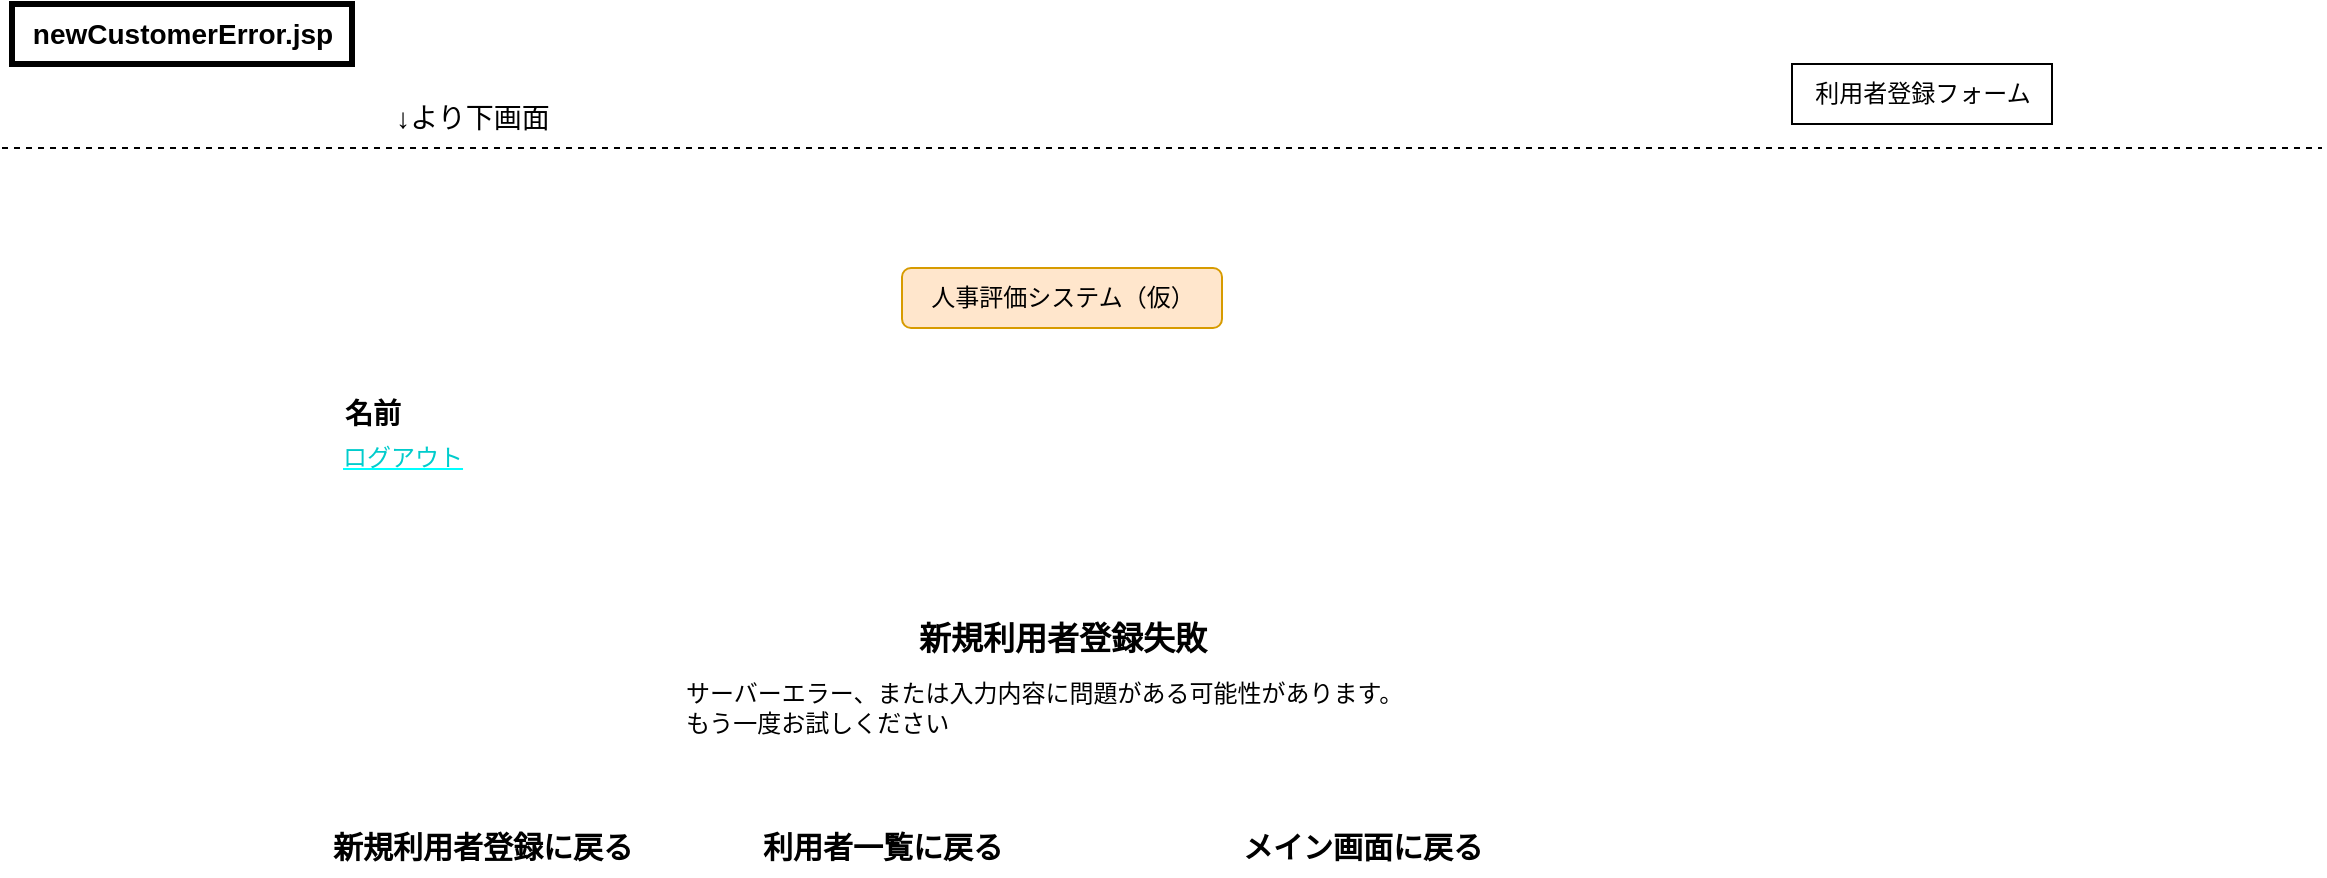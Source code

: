 <mxfile>
    <diagram id="myyLHB51UO-aXW6WOLaH" name="ページ1">
        <mxGraphModel dx="1386" dy="787" grid="1" gridSize="10" guides="1" tooltips="1" connect="1" arrows="1" fold="1" page="1" pageScale="1" pageWidth="1169" pageHeight="827" math="0" shadow="0">
            <root>
                <mxCell id="0"/>
                <mxCell id="1" parent="0"/>
                <mxCell id="2" value="&lt;span style=&quot;font-size: 14px;&quot;&gt;&lt;b&gt;newCustomerError.jsp&lt;/b&gt;&lt;/span&gt;" style="text;html=1;align=center;verticalAlign=middle;resizable=0;points=[];autosize=1;strokeColor=default;fillColor=none;strokeWidth=3;" parent="1" vertex="1">
                    <mxGeometry x="5" y="8" width="170" height="30" as="geometry"/>
                </mxCell>
                <mxCell id="3" value="" style="endArrow=none;dashed=1;html=1;" parent="1" edge="1">
                    <mxGeometry width="50" height="50" relative="1" as="geometry">
                        <mxPoint y="80" as="sourcePoint"/>
                        <mxPoint x="1160" y="80" as="targetPoint"/>
                    </mxGeometry>
                </mxCell>
                <mxCell id="4" value="&lt;font style=&quot;font-size: 14px;&quot;&gt;↓より下画面&lt;/font&gt;" style="text;html=1;align=center;verticalAlign=middle;resizable=0;points=[];autosize=1;strokeColor=none;fillColor=none;" parent="1" vertex="1">
                    <mxGeometry x="185" y="50" width="100" height="30" as="geometry"/>
                </mxCell>
                <mxCell id="6" value="人事評価システム（仮）" style="text;html=1;align=center;verticalAlign=middle;resizable=0;points=[];autosize=1;strokeColor=#d79b00;fillColor=#ffe6cc;labelBackgroundColor=none;rounded=1;" parent="1" vertex="1">
                    <mxGeometry x="450" y="140" width="160" height="30" as="geometry"/>
                </mxCell>
                <mxCell id="26" value="&lt;b&gt;&lt;font style=&quot;font-size: 14px;&quot;&gt;名前&lt;/font&gt;&lt;/b&gt;" style="text;html=1;align=center;verticalAlign=middle;resizable=0;points=[];autosize=1;strokeColor=none;fillColor=none;" parent="1" vertex="1">
                    <mxGeometry x="160" y="198" width="50" height="30" as="geometry"/>
                </mxCell>
                <mxCell id="28" value="利用者登録フォーム" style="text;html=1;align=center;verticalAlign=middle;resizable=0;points=[];autosize=1;strokeColor=default;fillColor=none;" parent="1" vertex="1">
                    <mxGeometry x="895" y="38" width="130" height="30" as="geometry"/>
                </mxCell>
                <mxCell id="48" value="&lt;u&gt;&lt;font style=&quot;color: rgb(0, 204, 204);&quot;&gt;ログアウト&lt;/font&gt;&lt;/u&gt;" style="text;html=1;align=center;verticalAlign=middle;resizable=0;points=[];autosize=1;fontColor=#00FFFF;" parent="1" vertex="1">
                    <mxGeometry x="160" y="220" width="80" height="30" as="geometry"/>
                </mxCell>
                <mxCell id="49" value="&lt;font style=&quot;font-size: 15px;&quot;&gt;&lt;b&gt;利用者一覧に戻る&lt;/b&gt;&lt;/font&gt;" style="text;html=1;align=center;verticalAlign=middle;resizable=0;points=[];autosize=1;strokeColor=none;fillColor=none;" parent="1" vertex="1">
                    <mxGeometry x="370" y="414" width="140" height="30" as="geometry"/>
                </mxCell>
                <mxCell id="101" value="&lt;span style=&quot;font-size: 15px;&quot;&gt;&lt;b&gt;メイン画面に戻る&lt;/b&gt;&lt;/span&gt;" style="text;html=1;align=center;verticalAlign=middle;resizable=0;points=[];autosize=1;strokeColor=none;fillColor=none;" parent="1" vertex="1">
                    <mxGeometry x="610" y="414" width="140" height="30" as="geometry"/>
                </mxCell>
                <mxCell id="102" value="&lt;b&gt;&lt;font style=&quot;font-size: 16px;&quot;&gt;新規利用者登録失敗&lt;/font&gt;&lt;/b&gt;" style="text;html=1;align=center;verticalAlign=middle;resizable=0;points=[];autosize=1;strokeColor=none;fillColor=none;" parent="1" vertex="1">
                    <mxGeometry x="445" y="310" width="170" height="30" as="geometry"/>
                </mxCell>
                <mxCell id="104" value="&lt;span style=&quot;font-family: monospace; font-size: 0px; text-align: start;&quot;&gt;%3CmxGraphModel%3E%3Croot%3E%3CmxCell%20id%3D%220%22%2F%3E%3CmxCell%20id%3D%221%22%20parent%3D%220%22%2F%3E%3CmxCell%20id%3D%222%22%20value%3D%22%26lt%3Bspan%20style%3D%26quot%3Bpadding%3A%200px%200px%200px%202px%3B%26quot%3B%26gt%3B%26lt%3Bspan%20style%3D%26quot%3Bcolor%3A%20rgb(204%2C%20204%2C%20204)%3B%20font-family%3A%20%26amp%3Bquot%3B%EF%BC%AD%EF%BC%B3%20%E3%82%B4%E3%82%B7%E3%83%83%E3%82%AF%26amp%3Bquot%3B%3B%20font-size%3A%209pt%3B%20white-space-collapse%3A%20preserve%3B%26quot%3B%26gt%3B%26lt%3Bspan%20style%3D%26quot%3Bcolor%3A%20rgb(217%2C%20232%2C%20247)%3B%26quot%3B%26gt%3B%E3%82%B5%E3%83%BC%E3%83%90%E3%83%BC%E3%82%A8%E3%83%A9%E3%83%BC%E3%80%81%E3%81%BE%E3%81%9F%E3%81%AF%E5%85%A5%E5%8A%9B%E5%86%85%E5%AE%B9%E3%81%AB%E5%95%8F%E9%A1%8C%E3%81%8C%E3%81%82%E3%82%8B%E5%8F%AF%E8%83%BD%E6%80%A7%E3%81%8C%E3%81%82%E3%82%8A%E3%81%BE%E3%81%99%E3%80%82%26lt%3B%2Fspan%26gt%3B%26lt%3B%2Fspan%26gt%3B%26lt%3B%2Fspan%26gt%3B%22%20style%3D%22text%3Bhtml%3D1%3Balign%3Dcenter%3BverticalAlign%3Dmiddle%3Bresizable%3D0%3Bpoints%3D%5B%5D%3Bautosize%3D1%3BstrokeColor%3Dnone%3BfillColor%3Dnone%3BlabelBorderColor%3Dnone%3BlabelBackgroundColor%3Dnone%3BstrokeWidth%3D5%3B%22%20vertex%3D%221%22%20parent%3D%221%22%3E%3CmxGeometry%20x%3D%22315%22%20y%3D%22348%22%20width%3D%22390%22%20height%3D%2230%22%20as%3D%22geometry%22%2F%3E%3C%2FmxCell%3E%3C%2Froot%3E%3C%2FmxGraphModel%3&lt;/span&gt;" style="text;html=1;align=center;verticalAlign=middle;resizable=0;points=[];autosize=1;strokeColor=none;fillColor=none;" parent="1" vertex="1">
                    <mxGeometry x="500" y="328" width="20" height="30" as="geometry"/>
                </mxCell>
                <mxCell id="108" value="サーバーエラー、または入力内容に問題がある可能性があります。&lt;div&gt;もう一度お試しください&lt;/div&gt;" style="text;html=1;align=left;verticalAlign=middle;resizable=0;points=[];autosize=1;strokeColor=none;fillColor=none;" parent="1" vertex="1">
                    <mxGeometry x="340" y="340" width="380" height="40" as="geometry"/>
                </mxCell>
                <mxCell id="109" value="&lt;font style=&quot;font-size: 15px;&quot;&gt;&lt;b&gt;新規利用者登録に戻る&lt;/b&gt;&lt;/font&gt;" style="text;html=1;align=center;verticalAlign=middle;resizable=0;points=[];autosize=1;strokeColor=none;fillColor=none;" parent="1" vertex="1">
                    <mxGeometry x="155" y="414" width="170" height="30" as="geometry"/>
                </mxCell>
            </root>
        </mxGraphModel>
    </diagram>
</mxfile>